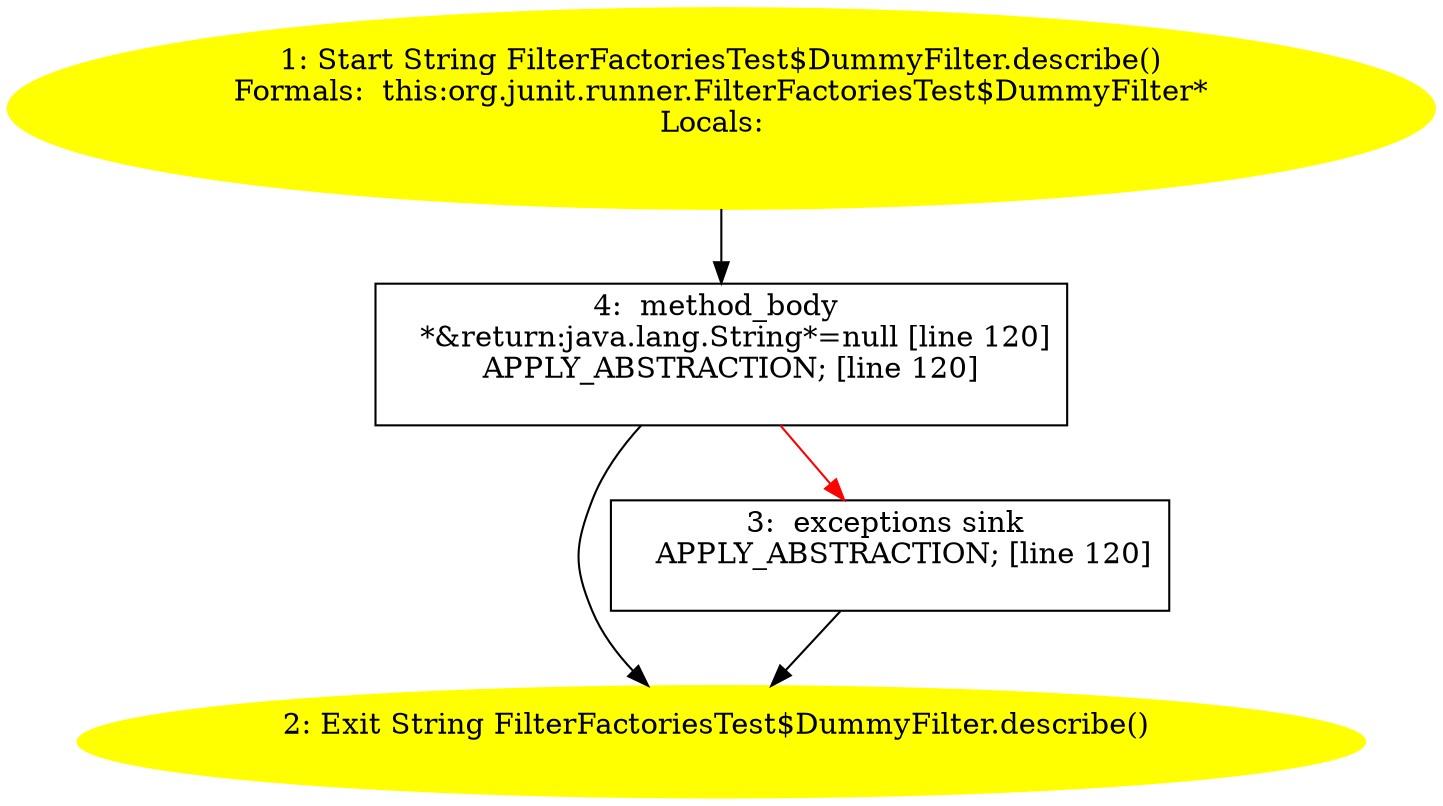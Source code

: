 /* @generated */
digraph cfg {
"org.junit.runner.FilterFactoriesTest$DummyFilter.describe():java.lang.String.e89daa33dfdf01d6326d301848e69ef8_1" [label="1: Start String FilterFactoriesTest$DummyFilter.describe()\nFormals:  this:org.junit.runner.FilterFactoriesTest$DummyFilter*\nLocals:  \n  " color=yellow style=filled]
	

	 "org.junit.runner.FilterFactoriesTest$DummyFilter.describe():java.lang.String.e89daa33dfdf01d6326d301848e69ef8_1" -> "org.junit.runner.FilterFactoriesTest$DummyFilter.describe():java.lang.String.e89daa33dfdf01d6326d301848e69ef8_4" ;
"org.junit.runner.FilterFactoriesTest$DummyFilter.describe():java.lang.String.e89daa33dfdf01d6326d301848e69ef8_2" [label="2: Exit String FilterFactoriesTest$DummyFilter.describe() \n  " color=yellow style=filled]
	

"org.junit.runner.FilterFactoriesTest$DummyFilter.describe():java.lang.String.e89daa33dfdf01d6326d301848e69ef8_3" [label="3:  exceptions sink \n   APPLY_ABSTRACTION; [line 120]\n " shape="box"]
	

	 "org.junit.runner.FilterFactoriesTest$DummyFilter.describe():java.lang.String.e89daa33dfdf01d6326d301848e69ef8_3" -> "org.junit.runner.FilterFactoriesTest$DummyFilter.describe():java.lang.String.e89daa33dfdf01d6326d301848e69ef8_2" ;
"org.junit.runner.FilterFactoriesTest$DummyFilter.describe():java.lang.String.e89daa33dfdf01d6326d301848e69ef8_4" [label="4:  method_body \n   *&return:java.lang.String*=null [line 120]\n  APPLY_ABSTRACTION; [line 120]\n " shape="box"]
	

	 "org.junit.runner.FilterFactoriesTest$DummyFilter.describe():java.lang.String.e89daa33dfdf01d6326d301848e69ef8_4" -> "org.junit.runner.FilterFactoriesTest$DummyFilter.describe():java.lang.String.e89daa33dfdf01d6326d301848e69ef8_2" ;
	 "org.junit.runner.FilterFactoriesTest$DummyFilter.describe():java.lang.String.e89daa33dfdf01d6326d301848e69ef8_4" -> "org.junit.runner.FilterFactoriesTest$DummyFilter.describe():java.lang.String.e89daa33dfdf01d6326d301848e69ef8_3" [color="red" ];
}
